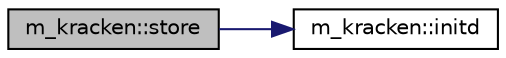digraph "m_kracken::store"
{
 // LATEX_PDF_SIZE
  edge [fontname="Helvetica",fontsize="10",labelfontname="Helvetica",labelfontsize="10"];
  node [fontname="Helvetica",fontsize="10",shape=record];
  rankdir="LR";
  Node1 [label="m_kracken::store",height=0.2,width=0.4,color="black", fillcolor="grey75", style="filled", fontcolor="black",tooltip=" "];
  Node1 -> Node2 [color="midnightblue",fontsize="10",style="solid"];
  Node2 [label="m_kracken::initd",height=0.2,width=0.4,color="black", fillcolor="white", style="filled",URL="$namespacem__kracken.html#a72ce8ce4280e366c854256431816049f",tooltip=" "];
}
